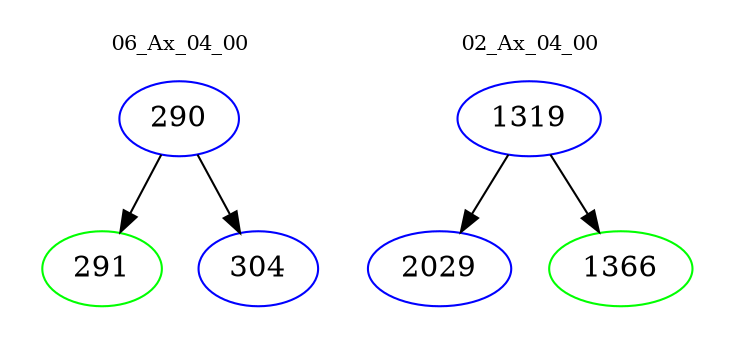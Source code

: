 digraph{
subgraph cluster_0 {
color = white
label = "06_Ax_04_00";
fontsize=10;
T0_290 [label="290", color="blue"]
T0_290 -> T0_291 [color="black"]
T0_291 [label="291", color="green"]
T0_290 -> T0_304 [color="black"]
T0_304 [label="304", color="blue"]
}
subgraph cluster_1 {
color = white
label = "02_Ax_04_00";
fontsize=10;
T1_1319 [label="1319", color="blue"]
T1_1319 -> T1_2029 [color="black"]
T1_2029 [label="2029", color="blue"]
T1_1319 -> T1_1366 [color="black"]
T1_1366 [label="1366", color="green"]
}
}
